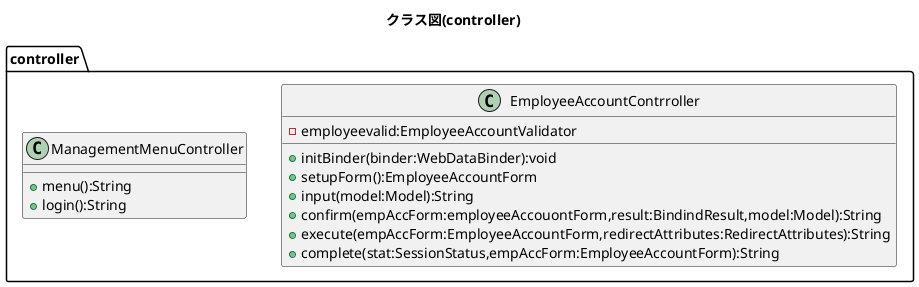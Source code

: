 @startuml
title クラス図(controller)

package controller{


    class EmployeeAccountContrroller{
        - employeevalid:EmployeeAccountValidator
        + initBinder(binder:WebDataBinder):void
        + setupForm():EmployeeAccountForm
        + input(model:Model):String
        + confirm(empAccForm:employeeAccouontForm,result:BindindResult,model:Model):String
        + execute(empAccForm:EmployeeAccountForm,redirectAttributes:RedirectAttributes):String
        + complete(stat:SessionStatus,empAccForm:EmployeeAccountForm):String
    }

    class ManagementMenuController{
        + menu():String
        + login():String
    }
}



@enduml